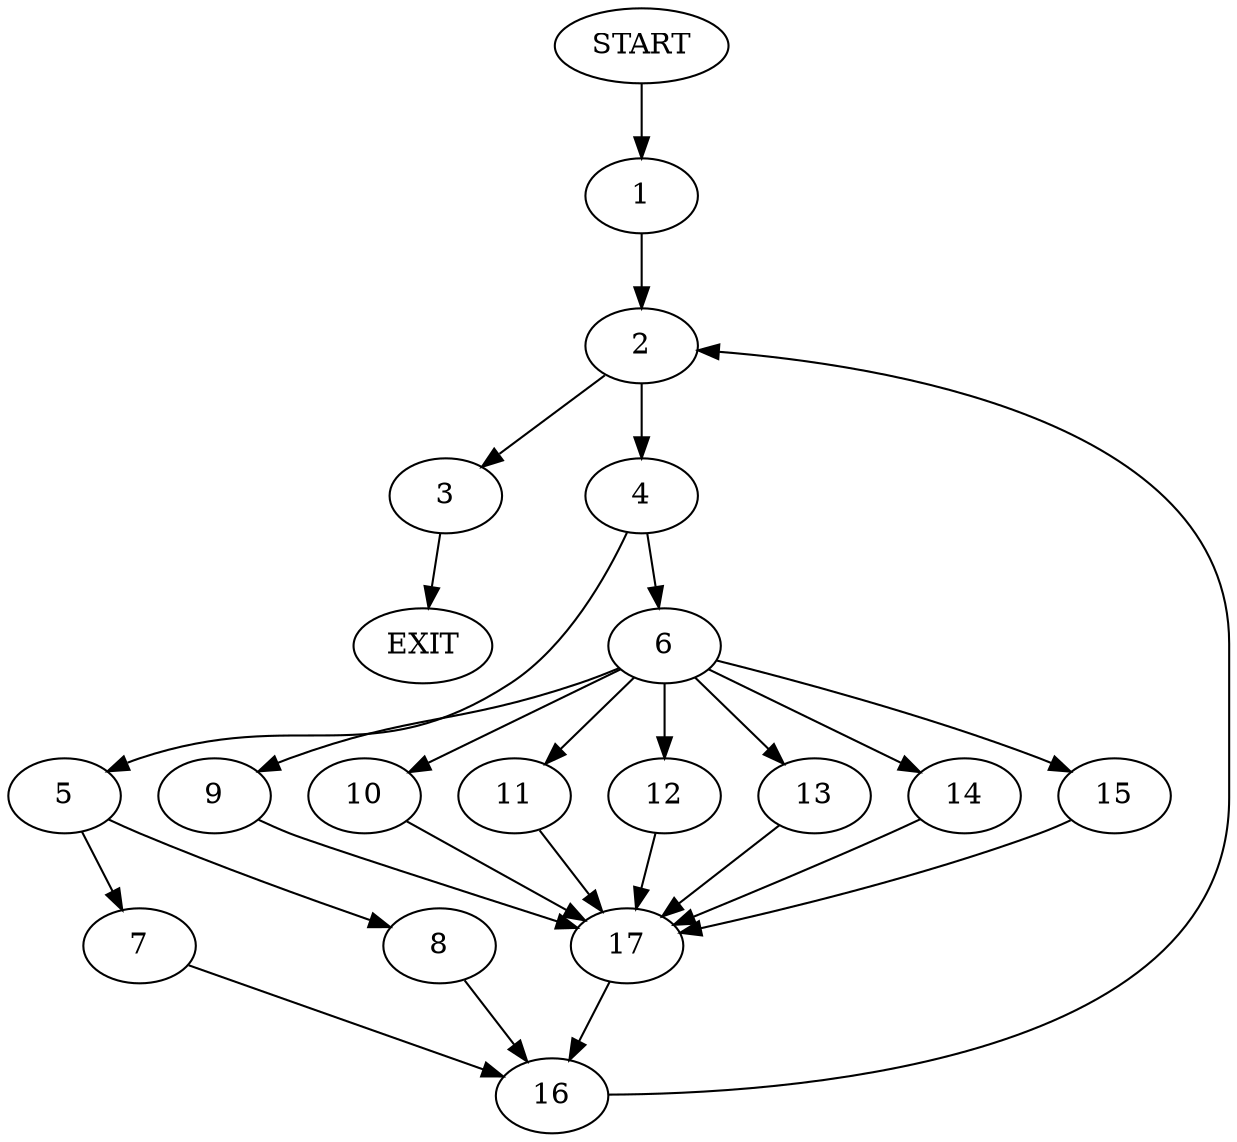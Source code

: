 digraph {
0 [label="START"]
18 [label="EXIT"]
0 -> 1
1 -> 2
2 -> 3
2 -> 4
3 -> 18
4 -> 5
4 -> 6
5 -> 7
5 -> 8
6 -> 9
6 -> 10
6 -> 11
6 -> 12
6 -> 13
6 -> 14
6 -> 15
7 -> 16
8 -> 16
16 -> 2
9 -> 17
12 -> 17
14 -> 17
15 -> 17
11 -> 17
10 -> 17
13 -> 17
17 -> 16
}
